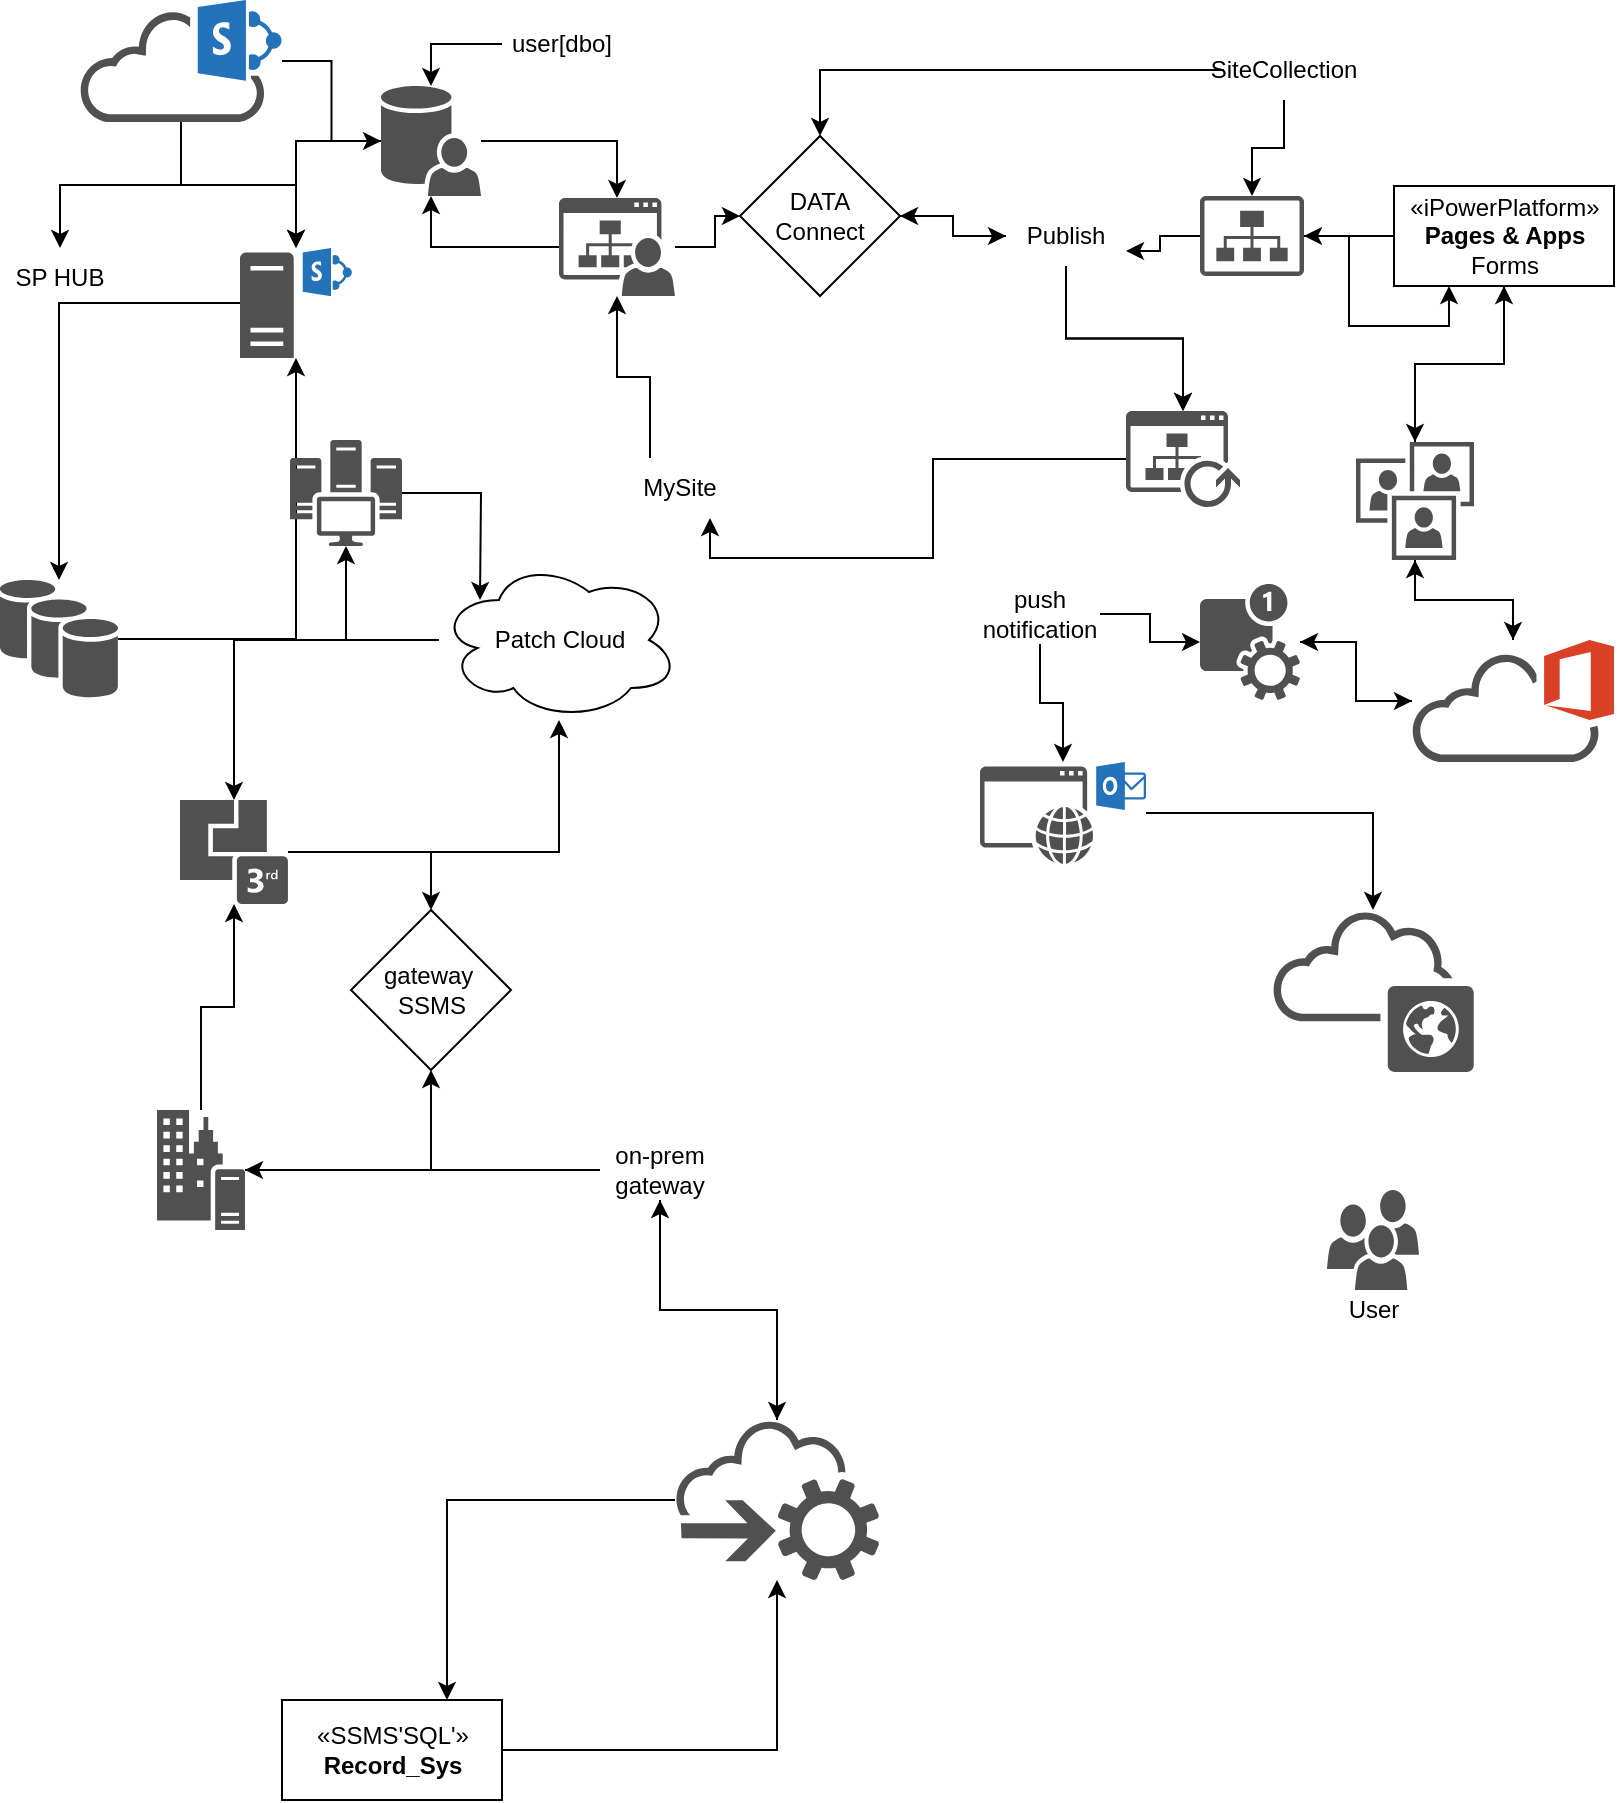 <mxfile version="20.2.8" type="github">
  <diagram id="MoQ36Po8Mup_CEjHtnbm" name="Page-1">
    <mxGraphModel dx="1038" dy="579" grid="1" gridSize="10" guides="1" tooltips="1" connect="1" arrows="1" fold="1" page="1" pageScale="1" pageWidth="827" pageHeight="1169" math="0" shadow="0">
      <root>
        <mxCell id="0" />
        <mxCell id="1" parent="0" />
        <mxCell id="HtQoKGEl51CeDzkosziY-84" style="edgeStyle=orthogonalEdgeStyle;rounded=0;orthogonalLoop=1;jettySize=auto;html=1;" edge="1" parent="1" source="HtQoKGEl51CeDzkosziY-5" target="HtQoKGEl51CeDzkosziY-49">
          <mxGeometry relative="1" as="geometry" />
        </mxCell>
        <mxCell id="HtQoKGEl51CeDzkosziY-5" value="DATA&lt;br&gt;Connect" style="rhombus;whiteSpace=wrap;html=1;" vertex="1" parent="1">
          <mxGeometry x="390" y="68" width="80" height="80" as="geometry" />
        </mxCell>
        <mxCell id="HtQoKGEl51CeDzkosziY-6" value="gateway&amp;nbsp;&lt;br&gt;SSMS" style="rhombus;whiteSpace=wrap;html=1;" vertex="1" parent="1">
          <mxGeometry x="195.5" y="455" width="80" height="80" as="geometry" />
        </mxCell>
        <mxCell id="HtQoKGEl51CeDzkosziY-76" style="edgeStyle=orthogonalEdgeStyle;rounded=0;orthogonalLoop=1;jettySize=auto;html=1;" edge="1" parent="1" source="HtQoKGEl51CeDzkosziY-21" target="HtQoKGEl51CeDzkosziY-44">
          <mxGeometry relative="1" as="geometry" />
        </mxCell>
        <mxCell id="HtQoKGEl51CeDzkosziY-77" style="edgeStyle=orthogonalEdgeStyle;rounded=0;orthogonalLoop=1;jettySize=auto;html=1;" edge="1" parent="1" source="HtQoKGEl51CeDzkosziY-21" target="HtQoKGEl51CeDzkosziY-45">
          <mxGeometry relative="1" as="geometry" />
        </mxCell>
        <mxCell id="HtQoKGEl51CeDzkosziY-21" value="«iPowerPlatform»&lt;br&gt;&lt;b&gt;Pages &amp;amp; Apps&lt;br&gt;&lt;/b&gt;Forms" style="html=1;" vertex="1" parent="1">
          <mxGeometry x="717" y="93" width="110" height="50" as="geometry" />
        </mxCell>
        <mxCell id="HtQoKGEl51CeDzkosziY-94" style="edgeStyle=orthogonalEdgeStyle;rounded=0;orthogonalLoop=1;jettySize=auto;html=1;" edge="1" parent="1" source="HtQoKGEl51CeDzkosziY-25" target="HtQoKGEl51CeDzkosziY-30">
          <mxGeometry relative="1" as="geometry" />
        </mxCell>
        <mxCell id="HtQoKGEl51CeDzkosziY-25" value="«SSMS&#39;SQL&#39;»&lt;br&gt;&lt;b&gt;Record_Sys&lt;/b&gt;" style="html=1;" vertex="1" parent="1">
          <mxGeometry x="161" y="850" width="110" height="50" as="geometry" />
        </mxCell>
        <mxCell id="HtQoKGEl51CeDzkosziY-72" style="edgeStyle=orthogonalEdgeStyle;rounded=0;orthogonalLoop=1;jettySize=auto;html=1;" edge="1" parent="1" source="HtQoKGEl51CeDzkosziY-27" target="HtQoKGEl51CeDzkosziY-40">
          <mxGeometry relative="1" as="geometry" />
        </mxCell>
        <mxCell id="HtQoKGEl51CeDzkosziY-73" style="edgeStyle=orthogonalEdgeStyle;rounded=0;orthogonalLoop=1;jettySize=auto;html=1;" edge="1" parent="1" source="HtQoKGEl51CeDzkosziY-27" target="HtQoKGEl51CeDzkosziY-44">
          <mxGeometry relative="1" as="geometry" />
        </mxCell>
        <mxCell id="HtQoKGEl51CeDzkosziY-27" value="" style="sketch=0;pointerEvents=1;shadow=0;dashed=0;html=1;strokeColor=none;fillColor=#505050;labelPosition=center;verticalLabelPosition=bottom;outlineConnect=0;verticalAlign=top;align=center;shape=mxgraph.office.clouds.office_365;" vertex="1" parent="1">
          <mxGeometry x="726" y="320" width="101" height="61" as="geometry" />
        </mxCell>
        <mxCell id="HtQoKGEl51CeDzkosziY-28" value="" style="sketch=0;pointerEvents=1;shadow=0;dashed=0;html=1;strokeColor=none;fillColor=#505050;labelPosition=center;verticalLabelPosition=bottom;outlineConnect=0;verticalAlign=top;align=center;shape=mxgraph.office.clouds.public_cloud;" vertex="1" parent="1">
          <mxGeometry x="656" y="455" width="101" height="81" as="geometry" />
        </mxCell>
        <mxCell id="HtQoKGEl51CeDzkosziY-111" style="edgeStyle=orthogonalEdgeStyle;rounded=0;orthogonalLoop=1;jettySize=auto;html=1;" edge="1" parent="1" source="HtQoKGEl51CeDzkosziY-29" target="HtQoKGEl51CeDzkosziY-52">
          <mxGeometry relative="1" as="geometry" />
        </mxCell>
        <mxCell id="HtQoKGEl51CeDzkosziY-112" style="edgeStyle=orthogonalEdgeStyle;rounded=0;orthogonalLoop=1;jettySize=auto;html=1;" edge="1" parent="1" source="HtQoKGEl51CeDzkosziY-29" target="HtQoKGEl51CeDzkosziY-38">
          <mxGeometry relative="1" as="geometry" />
        </mxCell>
        <mxCell id="HtQoKGEl51CeDzkosziY-113" style="edgeStyle=orthogonalEdgeStyle;rounded=0;orthogonalLoop=1;jettySize=auto;html=1;" edge="1" parent="1" source="HtQoKGEl51CeDzkosziY-29" target="HtQoKGEl51CeDzkosziY-43">
          <mxGeometry relative="1" as="geometry" />
        </mxCell>
        <mxCell id="HtQoKGEl51CeDzkosziY-29" value="" style="sketch=0;pointerEvents=1;shadow=0;dashed=0;html=1;strokeColor=none;fillColor=#505050;labelPosition=center;verticalLabelPosition=bottom;outlineConnect=0;verticalAlign=top;align=center;shape=mxgraph.office.clouds.cloud_sharepoint;" vertex="1" parent="1">
          <mxGeometry x="60" width="101" height="61" as="geometry" />
        </mxCell>
        <mxCell id="HtQoKGEl51CeDzkosziY-92" style="edgeStyle=orthogonalEdgeStyle;rounded=0;orthogonalLoop=1;jettySize=auto;html=1;" edge="1" parent="1" source="HtQoKGEl51CeDzkosziY-30" target="HtQoKGEl51CeDzkosziY-56">
          <mxGeometry relative="1" as="geometry" />
        </mxCell>
        <mxCell id="HtQoKGEl51CeDzkosziY-93" style="edgeStyle=orthogonalEdgeStyle;rounded=0;orthogonalLoop=1;jettySize=auto;html=1;entryX=0.75;entryY=0;entryDx=0;entryDy=0;" edge="1" parent="1" source="HtQoKGEl51CeDzkosziY-30" target="HtQoKGEl51CeDzkosziY-25">
          <mxGeometry relative="1" as="geometry" />
        </mxCell>
        <mxCell id="HtQoKGEl51CeDzkosziY-30" value="" style="sketch=0;pointerEvents=1;shadow=0;dashed=0;html=1;strokeColor=none;fillColor=#505050;labelPosition=center;verticalLabelPosition=bottom;outlineConnect=0;verticalAlign=top;align=center;shape=mxgraph.office.clouds.cloud_service_request;" vertex="1" parent="1">
          <mxGeometry x="357.5" y="710" width="102" height="80" as="geometry" />
        </mxCell>
        <mxCell id="HtQoKGEl51CeDzkosziY-97" style="edgeStyle=orthogonalEdgeStyle;rounded=0;orthogonalLoop=1;jettySize=auto;html=1;" edge="1" parent="1" source="HtQoKGEl51CeDzkosziY-32" target="HtQoKGEl51CeDzkosziY-6">
          <mxGeometry relative="1" as="geometry" />
        </mxCell>
        <mxCell id="HtQoKGEl51CeDzkosziY-98" style="edgeStyle=orthogonalEdgeStyle;rounded=0;orthogonalLoop=1;jettySize=auto;html=1;" edge="1" parent="1" source="HtQoKGEl51CeDzkosziY-32" target="HtQoKGEl51CeDzkosziY-54">
          <mxGeometry relative="1" as="geometry" />
        </mxCell>
        <mxCell id="HtQoKGEl51CeDzkosziY-32" value="" style="sketch=0;pointerEvents=1;shadow=0;dashed=0;html=1;strokeColor=none;fillColor=#505050;labelPosition=center;verticalLabelPosition=bottom;verticalAlign=top;outlineConnect=0;align=center;shape=mxgraph.office.communications.3rd_party_integration;" vertex="1" parent="1">
          <mxGeometry x="110" y="400" width="54" height="52" as="geometry" />
        </mxCell>
        <mxCell id="HtQoKGEl51CeDzkosziY-103" style="edgeStyle=orthogonalEdgeStyle;rounded=0;orthogonalLoop=1;jettySize=auto;html=1;" edge="1" parent="1" source="HtQoKGEl51CeDzkosziY-33" target="HtQoKGEl51CeDzkosziY-38">
          <mxGeometry relative="1" as="geometry" />
        </mxCell>
        <mxCell id="HtQoKGEl51CeDzkosziY-33" value="" style="sketch=0;shadow=0;dashed=0;html=1;strokeColor=none;fillColor=#505050;labelPosition=center;verticalLabelPosition=bottom;verticalAlign=top;outlineConnect=0;align=center;shape=mxgraph.office.databases.database_availability_group;" vertex="1" parent="1">
          <mxGeometry x="20" y="290" width="59" height="59" as="geometry" />
        </mxCell>
        <mxCell id="HtQoKGEl51CeDzkosziY-95" style="edgeStyle=orthogonalEdgeStyle;rounded=0;orthogonalLoop=1;jettySize=auto;html=1;" edge="1" parent="1" source="HtQoKGEl51CeDzkosziY-34" target="HtQoKGEl51CeDzkosziY-6">
          <mxGeometry relative="1" as="geometry" />
        </mxCell>
        <mxCell id="HtQoKGEl51CeDzkosziY-96" style="edgeStyle=orthogonalEdgeStyle;rounded=0;orthogonalLoop=1;jettySize=auto;html=1;" edge="1" parent="1" source="HtQoKGEl51CeDzkosziY-34" target="HtQoKGEl51CeDzkosziY-32">
          <mxGeometry relative="1" as="geometry" />
        </mxCell>
        <mxCell id="HtQoKGEl51CeDzkosziY-34" value="" style="sketch=0;pointerEvents=1;shadow=0;dashed=0;html=1;strokeColor=none;fillColor=#505050;labelPosition=center;verticalLabelPosition=bottom;verticalAlign=top;outlineConnect=0;align=center;shape=mxgraph.office.servers.on_premises_server;" vertex="1" parent="1">
          <mxGeometry x="98.5" y="555" width="44" height="60" as="geometry" />
        </mxCell>
        <mxCell id="HtQoKGEl51CeDzkosziY-102" style="edgeStyle=orthogonalEdgeStyle;rounded=0;orthogonalLoop=1;jettySize=auto;html=1;" edge="1" parent="1" source="HtQoKGEl51CeDzkosziY-37">
          <mxGeometry relative="1" as="geometry">
            <mxPoint x="260" y="300" as="targetPoint" />
          </mxGeometry>
        </mxCell>
        <mxCell id="HtQoKGEl51CeDzkosziY-37" value="" style="sketch=0;pointerEvents=1;shadow=0;dashed=0;html=1;strokeColor=none;fillColor=#505050;labelPosition=center;verticalLabelPosition=bottom;verticalAlign=top;outlineConnect=0;align=center;shape=mxgraph.office.servers.scom;" vertex="1" parent="1">
          <mxGeometry x="165" y="220" width="56" height="53" as="geometry" />
        </mxCell>
        <mxCell id="HtQoKGEl51CeDzkosziY-104" style="edgeStyle=orthogonalEdgeStyle;rounded=0;orthogonalLoop=1;jettySize=auto;html=1;" edge="1" parent="1" source="HtQoKGEl51CeDzkosziY-38" target="HtQoKGEl51CeDzkosziY-33">
          <mxGeometry relative="1" as="geometry" />
        </mxCell>
        <mxCell id="HtQoKGEl51CeDzkosziY-38" value="" style="sketch=0;pointerEvents=1;shadow=0;dashed=0;html=1;strokeColor=none;fillColor=#505050;labelPosition=center;verticalLabelPosition=bottom;verticalAlign=top;outlineConnect=0;align=center;shape=mxgraph.office.servers.sharepoint_server;" vertex="1" parent="1">
          <mxGeometry x="140" y="124" width="56" height="55" as="geometry" />
        </mxCell>
        <mxCell id="HtQoKGEl51CeDzkosziY-69" style="edgeStyle=orthogonalEdgeStyle;rounded=0;orthogonalLoop=1;jettySize=auto;html=1;" edge="1" parent="1" source="HtQoKGEl51CeDzkosziY-39" target="HtQoKGEl51CeDzkosziY-28">
          <mxGeometry relative="1" as="geometry" />
        </mxCell>
        <mxCell id="HtQoKGEl51CeDzkosziY-39" value="" style="sketch=0;pointerEvents=1;shadow=0;dashed=0;html=1;strokeColor=none;fillColor=#505050;labelPosition=center;verticalLabelPosition=bottom;verticalAlign=top;outlineConnect=0;align=center;shape=mxgraph.office.services.outlook_web_app;" vertex="1" parent="1">
          <mxGeometry x="510" y="381" width="83" height="51" as="geometry" />
        </mxCell>
        <mxCell id="HtQoKGEl51CeDzkosziY-71" style="edgeStyle=orthogonalEdgeStyle;rounded=0;orthogonalLoop=1;jettySize=auto;html=1;" edge="1" parent="1" source="HtQoKGEl51CeDzkosziY-40" target="HtQoKGEl51CeDzkosziY-27">
          <mxGeometry relative="1" as="geometry" />
        </mxCell>
        <mxCell id="HtQoKGEl51CeDzkosziY-40" value="" style="sketch=0;pointerEvents=1;shadow=0;dashed=0;html=1;strokeColor=none;fillColor=#505050;labelPosition=center;verticalLabelPosition=bottom;verticalAlign=top;outlineConnect=0;align=center;shape=mxgraph.office.services.push_notification_service;" vertex="1" parent="1">
          <mxGeometry x="620" y="292" width="50" height="58" as="geometry" />
        </mxCell>
        <mxCell id="HtQoKGEl51CeDzkosziY-107" style="edgeStyle=orthogonalEdgeStyle;rounded=0;orthogonalLoop=1;jettySize=auto;html=1;" edge="1" parent="1" source="HtQoKGEl51CeDzkosziY-41" target="HtQoKGEl51CeDzkosziY-5">
          <mxGeometry relative="1" as="geometry" />
        </mxCell>
        <mxCell id="HtQoKGEl51CeDzkosziY-109" style="edgeStyle=orthogonalEdgeStyle;rounded=0;orthogonalLoop=1;jettySize=auto;html=1;" edge="1" parent="1" source="HtQoKGEl51CeDzkosziY-41" target="HtQoKGEl51CeDzkosziY-43">
          <mxGeometry relative="1" as="geometry" />
        </mxCell>
        <mxCell id="HtQoKGEl51CeDzkosziY-41" value="" style="sketch=0;pointerEvents=1;shadow=0;dashed=0;html=1;strokeColor=none;fillColor=#505050;labelPosition=center;verticalLabelPosition=bottom;verticalAlign=top;outlineConnect=0;align=center;shape=mxgraph.office.sites.my_site;" vertex="1" parent="1">
          <mxGeometry x="299.5" y="99" width="58" height="49" as="geometry" />
        </mxCell>
        <mxCell id="HtQoKGEl51CeDzkosziY-42" value="" style="sketch=0;pointerEvents=1;shadow=0;dashed=0;html=1;strokeColor=none;fillColor=#505050;labelPosition=center;verticalLabelPosition=bottom;verticalAlign=top;outlineConnect=0;align=center;shape=mxgraph.office.users.users;" vertex="1" parent="1">
          <mxGeometry x="683.5" y="595" width="46" height="50" as="geometry" />
        </mxCell>
        <mxCell id="HtQoKGEl51CeDzkosziY-108" style="edgeStyle=orthogonalEdgeStyle;rounded=0;orthogonalLoop=1;jettySize=auto;html=1;" edge="1" parent="1" source="HtQoKGEl51CeDzkosziY-43" target="HtQoKGEl51CeDzkosziY-41">
          <mxGeometry relative="1" as="geometry" />
        </mxCell>
        <mxCell id="HtQoKGEl51CeDzkosziY-110" style="edgeStyle=orthogonalEdgeStyle;rounded=0;orthogonalLoop=1;jettySize=auto;html=1;" edge="1" parent="1" source="HtQoKGEl51CeDzkosziY-43" target="HtQoKGEl51CeDzkosziY-38">
          <mxGeometry relative="1" as="geometry" />
        </mxCell>
        <mxCell id="HtQoKGEl51CeDzkosziY-43" value="" style="sketch=0;pointerEvents=1;shadow=0;dashed=0;html=1;strokeColor=none;fillColor=#505050;labelPosition=center;verticalLabelPosition=bottom;verticalAlign=top;outlineConnect=0;align=center;shape=mxgraph.office.users.user_store;" vertex="1" parent="1">
          <mxGeometry x="210.5" y="43" width="50" height="55" as="geometry" />
        </mxCell>
        <mxCell id="HtQoKGEl51CeDzkosziY-70" style="edgeStyle=orthogonalEdgeStyle;rounded=0;orthogonalLoop=1;jettySize=auto;html=1;" edge="1" parent="1" source="HtQoKGEl51CeDzkosziY-44" target="HtQoKGEl51CeDzkosziY-27">
          <mxGeometry relative="1" as="geometry" />
        </mxCell>
        <mxCell id="HtQoKGEl51CeDzkosziY-75" style="edgeStyle=orthogonalEdgeStyle;rounded=0;orthogonalLoop=1;jettySize=auto;html=1;entryX=0.5;entryY=1;entryDx=0;entryDy=0;" edge="1" parent="1" source="HtQoKGEl51CeDzkosziY-44" target="HtQoKGEl51CeDzkosziY-21">
          <mxGeometry relative="1" as="geometry" />
        </mxCell>
        <mxCell id="HtQoKGEl51CeDzkosziY-44" value="" style="sketch=0;pointerEvents=1;shadow=0;dashed=0;html=1;strokeColor=none;fillColor=#505050;labelPosition=center;verticalLabelPosition=bottom;verticalAlign=top;outlineConnect=0;align=center;shape=mxgraph.office.users.user_accounts;" vertex="1" parent="1">
          <mxGeometry x="698" y="221" width="59" height="59" as="geometry" />
        </mxCell>
        <mxCell id="HtQoKGEl51CeDzkosziY-78" style="edgeStyle=orthogonalEdgeStyle;rounded=0;orthogonalLoop=1;jettySize=auto;html=1;entryX=0.25;entryY=1;entryDx=0;entryDy=0;" edge="1" parent="1" source="HtQoKGEl51CeDzkosziY-45" target="HtQoKGEl51CeDzkosziY-21">
          <mxGeometry relative="1" as="geometry" />
        </mxCell>
        <mxCell id="HtQoKGEl51CeDzkosziY-79" style="edgeStyle=orthogonalEdgeStyle;rounded=0;orthogonalLoop=1;jettySize=auto;html=1;entryX=1;entryY=0.75;entryDx=0;entryDy=0;" edge="1" parent="1" source="HtQoKGEl51CeDzkosziY-45" target="HtQoKGEl51CeDzkosziY-49">
          <mxGeometry relative="1" as="geometry" />
        </mxCell>
        <mxCell id="HtQoKGEl51CeDzkosziY-45" value="" style="sketch=0;pointerEvents=1;shadow=0;dashed=0;html=1;strokeColor=none;fillColor=#505050;labelPosition=center;verticalLabelPosition=bottom;verticalAlign=top;outlineConnect=0;align=center;shape=mxgraph.office.sites.site_collection;" vertex="1" parent="1">
          <mxGeometry x="620" y="98" width="52" height="40" as="geometry" />
        </mxCell>
        <mxCell id="HtQoKGEl51CeDzkosziY-66" style="edgeStyle=orthogonalEdgeStyle;rounded=0;orthogonalLoop=1;jettySize=auto;html=1;" edge="1" parent="1" source="HtQoKGEl51CeDzkosziY-46" target="HtQoKGEl51CeDzkosziY-45">
          <mxGeometry relative="1" as="geometry" />
        </mxCell>
        <mxCell id="HtQoKGEl51CeDzkosziY-83" style="edgeStyle=orthogonalEdgeStyle;rounded=0;orthogonalLoop=1;jettySize=auto;html=1;entryX=0.5;entryY=0;entryDx=0;entryDy=0;" edge="1" parent="1" source="HtQoKGEl51CeDzkosziY-46" target="HtQoKGEl51CeDzkosziY-5">
          <mxGeometry relative="1" as="geometry" />
        </mxCell>
        <mxCell id="HtQoKGEl51CeDzkosziY-46" value="SiteCollection" style="text;html=1;strokeColor=none;fillColor=none;align=center;verticalAlign=middle;whiteSpace=wrap;rounded=0;" vertex="1" parent="1">
          <mxGeometry x="632" y="20" width="60" height="30" as="geometry" />
        </mxCell>
        <mxCell id="HtQoKGEl51CeDzkosziY-87" style="edgeStyle=orthogonalEdgeStyle;rounded=0;orthogonalLoop=1;jettySize=auto;html=1;entryX=0.75;entryY=1;entryDx=0;entryDy=0;" edge="1" parent="1" source="HtQoKGEl51CeDzkosziY-47" target="HtQoKGEl51CeDzkosziY-50">
          <mxGeometry relative="1" as="geometry" />
        </mxCell>
        <mxCell id="HtQoKGEl51CeDzkosziY-47" value="" style="sketch=0;pointerEvents=1;shadow=0;dashed=0;html=1;strokeColor=none;fillColor=#505050;labelPosition=center;verticalLabelPosition=bottom;verticalAlign=top;outlineConnect=0;align=center;shape=mxgraph.office.sites.publish;" vertex="1" parent="1">
          <mxGeometry x="583" y="205.5" width="57" height="48" as="geometry" />
        </mxCell>
        <mxCell id="HtQoKGEl51CeDzkosziY-48" style="edgeStyle=orthogonalEdgeStyle;rounded=0;orthogonalLoop=1;jettySize=auto;html=1;exitX=0.5;exitY=1;exitDx=0;exitDy=0;" edge="1" parent="1" source="HtQoKGEl51CeDzkosziY-46" target="HtQoKGEl51CeDzkosziY-46">
          <mxGeometry relative="1" as="geometry" />
        </mxCell>
        <mxCell id="HtQoKGEl51CeDzkosziY-65" style="edgeStyle=orthogonalEdgeStyle;rounded=0;orthogonalLoop=1;jettySize=auto;html=1;" edge="1" parent="1" source="HtQoKGEl51CeDzkosziY-49" target="HtQoKGEl51CeDzkosziY-47">
          <mxGeometry relative="1" as="geometry" />
        </mxCell>
        <mxCell id="HtQoKGEl51CeDzkosziY-85" style="edgeStyle=orthogonalEdgeStyle;rounded=0;orthogonalLoop=1;jettySize=auto;html=1;" edge="1" parent="1" source="HtQoKGEl51CeDzkosziY-49" target="HtQoKGEl51CeDzkosziY-5">
          <mxGeometry relative="1" as="geometry" />
        </mxCell>
        <mxCell id="HtQoKGEl51CeDzkosziY-86" style="edgeStyle=orthogonalEdgeStyle;rounded=0;orthogonalLoop=1;jettySize=auto;html=1;" edge="1" parent="1" source="HtQoKGEl51CeDzkosziY-49" target="HtQoKGEl51CeDzkosziY-47">
          <mxGeometry relative="1" as="geometry" />
        </mxCell>
        <mxCell id="HtQoKGEl51CeDzkosziY-49" value="Publish" style="text;html=1;strokeColor=none;fillColor=none;align=center;verticalAlign=middle;whiteSpace=wrap;rounded=0;" vertex="1" parent="1">
          <mxGeometry x="523" y="103" width="60" height="30" as="geometry" />
        </mxCell>
        <mxCell id="HtQoKGEl51CeDzkosziY-106" style="edgeStyle=orthogonalEdgeStyle;rounded=0;orthogonalLoop=1;jettySize=auto;html=1;exitX=0.25;exitY=0;exitDx=0;exitDy=0;" edge="1" parent="1" source="HtQoKGEl51CeDzkosziY-50" target="HtQoKGEl51CeDzkosziY-41">
          <mxGeometry relative="1" as="geometry" />
        </mxCell>
        <mxCell id="HtQoKGEl51CeDzkosziY-50" value="MySite" style="text;html=1;strokeColor=none;fillColor=none;align=center;verticalAlign=middle;whiteSpace=wrap;rounded=0;" vertex="1" parent="1">
          <mxGeometry x="330" y="229" width="60" height="30" as="geometry" />
        </mxCell>
        <mxCell id="HtQoKGEl51CeDzkosziY-52" value="SP HUB" style="text;html=1;strokeColor=none;fillColor=none;align=center;verticalAlign=middle;whiteSpace=wrap;rounded=0;" vertex="1" parent="1">
          <mxGeometry x="20" y="124" width="60" height="30" as="geometry" />
        </mxCell>
        <mxCell id="HtQoKGEl51CeDzkosziY-100" style="edgeStyle=orthogonalEdgeStyle;rounded=0;orthogonalLoop=1;jettySize=auto;html=1;" edge="1" parent="1" source="HtQoKGEl51CeDzkosziY-54" target="HtQoKGEl51CeDzkosziY-32">
          <mxGeometry relative="1" as="geometry" />
        </mxCell>
        <mxCell id="HtQoKGEl51CeDzkosziY-101" style="edgeStyle=orthogonalEdgeStyle;rounded=0;orthogonalLoop=1;jettySize=auto;html=1;" edge="1" parent="1" source="HtQoKGEl51CeDzkosziY-54" target="HtQoKGEl51CeDzkosziY-37">
          <mxGeometry relative="1" as="geometry" />
        </mxCell>
        <mxCell id="HtQoKGEl51CeDzkosziY-54" value="Patch Cloud" style="ellipse;shape=cloud;whiteSpace=wrap;html=1;" vertex="1" parent="1">
          <mxGeometry x="239.5" y="280" width="120" height="80" as="geometry" />
        </mxCell>
        <mxCell id="HtQoKGEl51CeDzkosziY-63" style="edgeStyle=orthogonalEdgeStyle;rounded=0;orthogonalLoop=1;jettySize=auto;html=1;" edge="1" parent="1" source="HtQoKGEl51CeDzkosziY-56" target="HtQoKGEl51CeDzkosziY-34">
          <mxGeometry relative="1" as="geometry" />
        </mxCell>
        <mxCell id="HtQoKGEl51CeDzkosziY-91" style="edgeStyle=orthogonalEdgeStyle;rounded=0;orthogonalLoop=1;jettySize=auto;html=1;" edge="1" parent="1" source="HtQoKGEl51CeDzkosziY-56" target="HtQoKGEl51CeDzkosziY-30">
          <mxGeometry relative="1" as="geometry" />
        </mxCell>
        <mxCell id="HtQoKGEl51CeDzkosziY-56" value="on-prem gateway" style="text;html=1;strokeColor=none;fillColor=none;align=center;verticalAlign=middle;whiteSpace=wrap;rounded=0;" vertex="1" parent="1">
          <mxGeometry x="320" y="570" width="60" height="30" as="geometry" />
        </mxCell>
        <mxCell id="HtQoKGEl51CeDzkosziY-67" style="edgeStyle=orthogonalEdgeStyle;rounded=0;orthogonalLoop=1;jettySize=auto;html=1;" edge="1" parent="1" source="HtQoKGEl51CeDzkosziY-57" target="HtQoKGEl51CeDzkosziY-40">
          <mxGeometry relative="1" as="geometry" />
        </mxCell>
        <mxCell id="HtQoKGEl51CeDzkosziY-68" style="edgeStyle=orthogonalEdgeStyle;rounded=0;orthogonalLoop=1;jettySize=auto;html=1;" edge="1" parent="1" source="HtQoKGEl51CeDzkosziY-57" target="HtQoKGEl51CeDzkosziY-39">
          <mxGeometry relative="1" as="geometry" />
        </mxCell>
        <mxCell id="HtQoKGEl51CeDzkosziY-57" value="push notification" style="text;html=1;strokeColor=none;fillColor=none;align=center;verticalAlign=middle;whiteSpace=wrap;rounded=0;" vertex="1" parent="1">
          <mxGeometry x="510" y="292" width="60" height="30" as="geometry" />
        </mxCell>
        <mxCell id="HtQoKGEl51CeDzkosziY-58" style="edgeStyle=orthogonalEdgeStyle;rounded=0;orthogonalLoop=1;jettySize=auto;html=1;exitX=0.5;exitY=1;exitDx=0;exitDy=0;" edge="1" parent="1" source="HtQoKGEl51CeDzkosziY-57" target="HtQoKGEl51CeDzkosziY-57">
          <mxGeometry relative="1" as="geometry" />
        </mxCell>
        <mxCell id="HtQoKGEl51CeDzkosziY-59" value="User" style="text;html=1;strokeColor=none;fillColor=none;align=center;verticalAlign=middle;whiteSpace=wrap;rounded=0;" vertex="1" parent="1">
          <mxGeometry x="676.5" y="640" width="60" height="30" as="geometry" />
        </mxCell>
        <mxCell id="HtQoKGEl51CeDzkosziY-105" style="edgeStyle=orthogonalEdgeStyle;rounded=0;orthogonalLoop=1;jettySize=auto;html=1;" edge="1" parent="1" source="HtQoKGEl51CeDzkosziY-60" target="HtQoKGEl51CeDzkosziY-43">
          <mxGeometry relative="1" as="geometry" />
        </mxCell>
        <mxCell id="HtQoKGEl51CeDzkosziY-60" value="user[dbo]" style="text;html=1;strokeColor=none;fillColor=none;align=center;verticalAlign=middle;whiteSpace=wrap;rounded=0;" vertex="1" parent="1">
          <mxGeometry x="271" y="7" width="60" height="30" as="geometry" />
        </mxCell>
      </root>
    </mxGraphModel>
  </diagram>
</mxfile>
